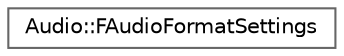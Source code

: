 digraph "Graphical Class Hierarchy"
{
 // INTERACTIVE_SVG=YES
 // LATEX_PDF_SIZE
  bgcolor="transparent";
  edge [fontname=Helvetica,fontsize=10,labelfontname=Helvetica,labelfontsize=10];
  node [fontname=Helvetica,fontsize=10,shape=box,height=0.2,width=0.4];
  rankdir="LR";
  Node0 [id="Node000000",label="Audio::FAudioFormatSettings",height=0.2,width=0.4,color="grey40", fillcolor="white", style="filled",URL="$d5/d34/classAudio_1_1FAudioFormatSettings.html",tooltip=" "];
}
